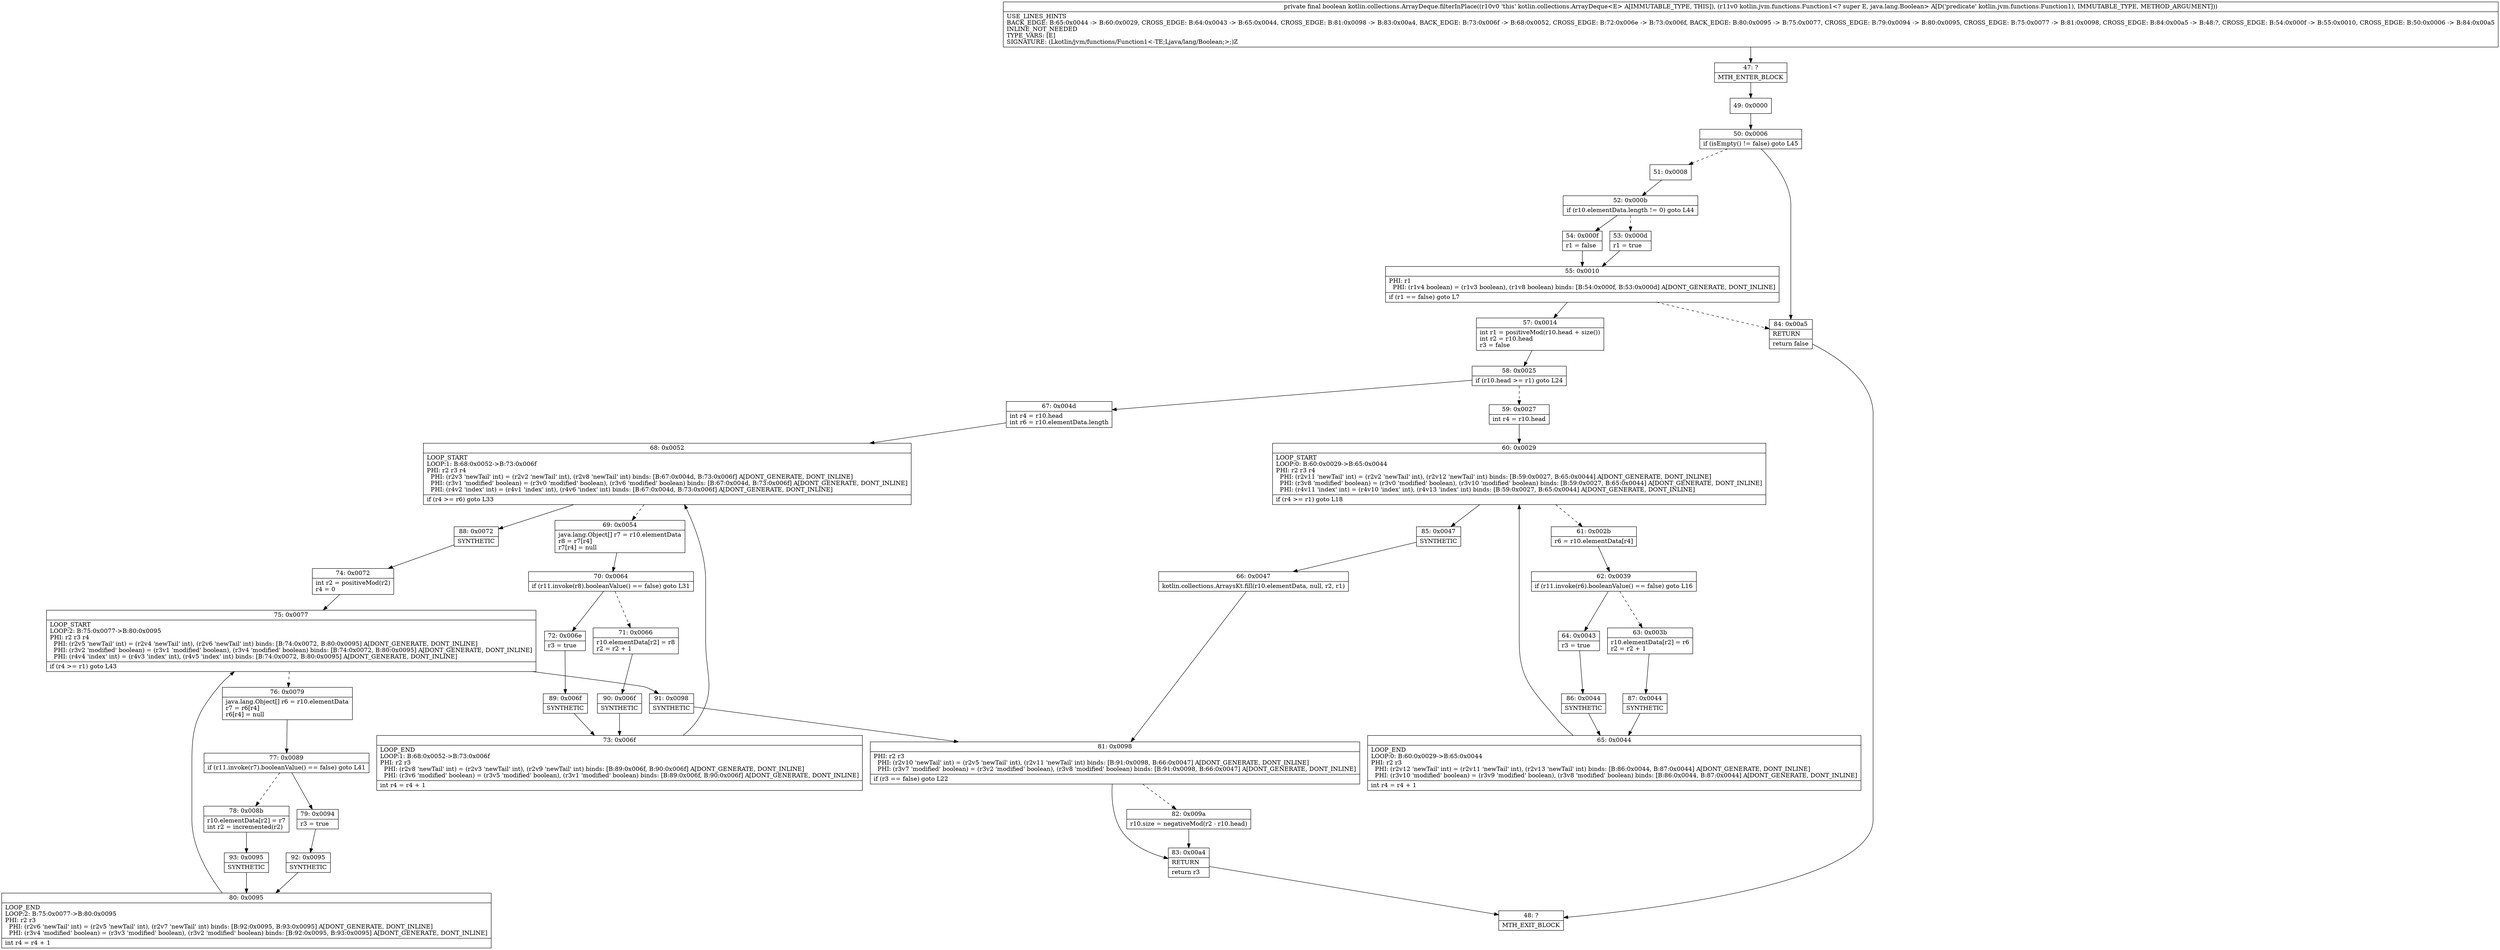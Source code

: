 digraph "CFG forkotlin.collections.ArrayDeque.filterInPlace(Lkotlin\/jvm\/functions\/Function1;)Z" {
Node_47 [shape=record,label="{47\:\ ?|MTH_ENTER_BLOCK\l}"];
Node_49 [shape=record,label="{49\:\ 0x0000}"];
Node_50 [shape=record,label="{50\:\ 0x0006|if (isEmpty() != false) goto L45\l}"];
Node_51 [shape=record,label="{51\:\ 0x0008}"];
Node_52 [shape=record,label="{52\:\ 0x000b|if (r10.elementData.length != 0) goto L44\l}"];
Node_53 [shape=record,label="{53\:\ 0x000d|r1 = true\l}"];
Node_55 [shape=record,label="{55\:\ 0x0010|PHI: r1 \l  PHI: (r1v4 boolean) = (r1v3 boolean), (r1v8 boolean) binds: [B:54:0x000f, B:53:0x000d] A[DONT_GENERATE, DONT_INLINE]\l|if (r1 == false) goto L7\l}"];
Node_57 [shape=record,label="{57\:\ 0x0014|int r1 = positiveMod(r10.head + size())\lint r2 = r10.head\lr3 = false\l}"];
Node_58 [shape=record,label="{58\:\ 0x0025|if (r10.head \>= r1) goto L24\l}"];
Node_59 [shape=record,label="{59\:\ 0x0027|int r4 = r10.head\l}"];
Node_60 [shape=record,label="{60\:\ 0x0029|LOOP_START\lLOOP:0: B:60:0x0029\-\>B:65:0x0044\lPHI: r2 r3 r4 \l  PHI: (r2v11 'newTail' int) = (r2v2 'newTail' int), (r2v12 'newTail' int) binds: [B:59:0x0027, B:65:0x0044] A[DONT_GENERATE, DONT_INLINE]\l  PHI: (r3v8 'modified' boolean) = (r3v0 'modified' boolean), (r3v10 'modified' boolean) binds: [B:59:0x0027, B:65:0x0044] A[DONT_GENERATE, DONT_INLINE]\l  PHI: (r4v11 'index' int) = (r4v10 'index' int), (r4v13 'index' int) binds: [B:59:0x0027, B:65:0x0044] A[DONT_GENERATE, DONT_INLINE]\l|if (r4 \>= r1) goto L18\l}"];
Node_61 [shape=record,label="{61\:\ 0x002b|r6 = r10.elementData[r4]\l}"];
Node_62 [shape=record,label="{62\:\ 0x0039|if (r11.invoke(r6).booleanValue() == false) goto L16\l}"];
Node_63 [shape=record,label="{63\:\ 0x003b|r10.elementData[r2] = r6\lr2 = r2 + 1\l}"];
Node_87 [shape=record,label="{87\:\ 0x0044|SYNTHETIC\l}"];
Node_65 [shape=record,label="{65\:\ 0x0044|LOOP_END\lLOOP:0: B:60:0x0029\-\>B:65:0x0044\lPHI: r2 r3 \l  PHI: (r2v12 'newTail' int) = (r2v11 'newTail' int), (r2v13 'newTail' int) binds: [B:86:0x0044, B:87:0x0044] A[DONT_GENERATE, DONT_INLINE]\l  PHI: (r3v10 'modified' boolean) = (r3v9 'modified' boolean), (r3v8 'modified' boolean) binds: [B:86:0x0044, B:87:0x0044] A[DONT_GENERATE, DONT_INLINE]\l|int r4 = r4 + 1\l}"];
Node_64 [shape=record,label="{64\:\ 0x0043|r3 = true\l}"];
Node_86 [shape=record,label="{86\:\ 0x0044|SYNTHETIC\l}"];
Node_85 [shape=record,label="{85\:\ 0x0047|SYNTHETIC\l}"];
Node_66 [shape=record,label="{66\:\ 0x0047|kotlin.collections.ArraysKt.fill(r10.elementData, null, r2, r1)\l}"];
Node_81 [shape=record,label="{81\:\ 0x0098|PHI: r2 r3 \l  PHI: (r2v10 'newTail' int) = (r2v5 'newTail' int), (r2v11 'newTail' int) binds: [B:91:0x0098, B:66:0x0047] A[DONT_GENERATE, DONT_INLINE]\l  PHI: (r3v7 'modified' boolean) = (r3v2 'modified' boolean), (r3v8 'modified' boolean) binds: [B:91:0x0098, B:66:0x0047] A[DONT_GENERATE, DONT_INLINE]\l|if (r3 == false) goto L22\l}"];
Node_82 [shape=record,label="{82\:\ 0x009a|r10.size = negativeMod(r2 \- r10.head)\l}"];
Node_83 [shape=record,label="{83\:\ 0x00a4|RETURN\l|return r3\l}"];
Node_48 [shape=record,label="{48\:\ ?|MTH_EXIT_BLOCK\l}"];
Node_67 [shape=record,label="{67\:\ 0x004d|int r4 = r10.head\lint r6 = r10.elementData.length\l}"];
Node_68 [shape=record,label="{68\:\ 0x0052|LOOP_START\lLOOP:1: B:68:0x0052\-\>B:73:0x006f\lPHI: r2 r3 r4 \l  PHI: (r2v3 'newTail' int) = (r2v2 'newTail' int), (r2v8 'newTail' int) binds: [B:67:0x004d, B:73:0x006f] A[DONT_GENERATE, DONT_INLINE]\l  PHI: (r3v1 'modified' boolean) = (r3v0 'modified' boolean), (r3v6 'modified' boolean) binds: [B:67:0x004d, B:73:0x006f] A[DONT_GENERATE, DONT_INLINE]\l  PHI: (r4v2 'index' int) = (r4v1 'index' int), (r4v6 'index' int) binds: [B:67:0x004d, B:73:0x006f] A[DONT_GENERATE, DONT_INLINE]\l|if (r4 \>= r6) goto L33\l}"];
Node_69 [shape=record,label="{69\:\ 0x0054|java.lang.Object[] r7 = r10.elementData\lr8 = r7[r4]\lr7[r4] = null\l}"];
Node_70 [shape=record,label="{70\:\ 0x0064|if (r11.invoke(r8).booleanValue() == false) goto L31\l}"];
Node_71 [shape=record,label="{71\:\ 0x0066|r10.elementData[r2] = r8\lr2 = r2 + 1\l}"];
Node_90 [shape=record,label="{90\:\ 0x006f|SYNTHETIC\l}"];
Node_73 [shape=record,label="{73\:\ 0x006f|LOOP_END\lLOOP:1: B:68:0x0052\-\>B:73:0x006f\lPHI: r2 r3 \l  PHI: (r2v8 'newTail' int) = (r2v3 'newTail' int), (r2v9 'newTail' int) binds: [B:89:0x006f, B:90:0x006f] A[DONT_GENERATE, DONT_INLINE]\l  PHI: (r3v6 'modified' boolean) = (r3v5 'modified' boolean), (r3v1 'modified' boolean) binds: [B:89:0x006f, B:90:0x006f] A[DONT_GENERATE, DONT_INLINE]\l|int r4 = r4 + 1\l}"];
Node_72 [shape=record,label="{72\:\ 0x006e|r3 = true\l}"];
Node_89 [shape=record,label="{89\:\ 0x006f|SYNTHETIC\l}"];
Node_88 [shape=record,label="{88\:\ 0x0072|SYNTHETIC\l}"];
Node_74 [shape=record,label="{74\:\ 0x0072|int r2 = positiveMod(r2)\lr4 = 0\l}"];
Node_75 [shape=record,label="{75\:\ 0x0077|LOOP_START\lLOOP:2: B:75:0x0077\-\>B:80:0x0095\lPHI: r2 r3 r4 \l  PHI: (r2v5 'newTail' int) = (r2v4 'newTail' int), (r2v6 'newTail' int) binds: [B:74:0x0072, B:80:0x0095] A[DONT_GENERATE, DONT_INLINE]\l  PHI: (r3v2 'modified' boolean) = (r3v1 'modified' boolean), (r3v4 'modified' boolean) binds: [B:74:0x0072, B:80:0x0095] A[DONT_GENERATE, DONT_INLINE]\l  PHI: (r4v4 'index' int) = (r4v3 'index' int), (r4v5 'index' int) binds: [B:74:0x0072, B:80:0x0095] A[DONT_GENERATE, DONT_INLINE]\l|if (r4 \>= r1) goto L43\l}"];
Node_76 [shape=record,label="{76\:\ 0x0079|java.lang.Object[] r6 = r10.elementData\lr7 = r6[r4]\lr6[r4] = null\l}"];
Node_77 [shape=record,label="{77\:\ 0x0089|if (r11.invoke(r7).booleanValue() == false) goto L41\l}"];
Node_78 [shape=record,label="{78\:\ 0x008b|r10.elementData[r2] = r7\lint r2 = incremented(r2)\l}"];
Node_93 [shape=record,label="{93\:\ 0x0095|SYNTHETIC\l}"];
Node_80 [shape=record,label="{80\:\ 0x0095|LOOP_END\lLOOP:2: B:75:0x0077\-\>B:80:0x0095\lPHI: r2 r3 \l  PHI: (r2v6 'newTail' int) = (r2v5 'newTail' int), (r2v7 'newTail' int) binds: [B:92:0x0095, B:93:0x0095] A[DONT_GENERATE, DONT_INLINE]\l  PHI: (r3v4 'modified' boolean) = (r3v3 'modified' boolean), (r3v2 'modified' boolean) binds: [B:92:0x0095, B:93:0x0095] A[DONT_GENERATE, DONT_INLINE]\l|int r4 = r4 + 1\l}"];
Node_79 [shape=record,label="{79\:\ 0x0094|r3 = true\l}"];
Node_92 [shape=record,label="{92\:\ 0x0095|SYNTHETIC\l}"];
Node_91 [shape=record,label="{91\:\ 0x0098|SYNTHETIC\l}"];
Node_54 [shape=record,label="{54\:\ 0x000f|r1 = false\l}"];
Node_84 [shape=record,label="{84\:\ 0x00a5|RETURN\l|return false\l}"];
MethodNode[shape=record,label="{private final boolean kotlin.collections.ArrayDeque.filterInPlace((r10v0 'this' kotlin.collections.ArrayDeque\<E\> A[IMMUTABLE_TYPE, THIS]), (r11v0 kotlin.jvm.functions.Function1\<? super E, java.lang.Boolean\> A[D('predicate' kotlin.jvm.functions.Function1), IMMUTABLE_TYPE, METHOD_ARGUMENT]))  | USE_LINES_HINTS\lBACK_EDGE: B:65:0x0044 \-\> B:60:0x0029, CROSS_EDGE: B:64:0x0043 \-\> B:65:0x0044, CROSS_EDGE: B:81:0x0098 \-\> B:83:0x00a4, BACK_EDGE: B:73:0x006f \-\> B:68:0x0052, CROSS_EDGE: B:72:0x006e \-\> B:73:0x006f, BACK_EDGE: B:80:0x0095 \-\> B:75:0x0077, CROSS_EDGE: B:79:0x0094 \-\> B:80:0x0095, CROSS_EDGE: B:75:0x0077 \-\> B:81:0x0098, CROSS_EDGE: B:84:0x00a5 \-\> B:48:?, CROSS_EDGE: B:54:0x000f \-\> B:55:0x0010, CROSS_EDGE: B:50:0x0006 \-\> B:84:0x00a5\lINLINE_NOT_NEEDED\lTYPE_VARS: [E]\lSIGNATURE: (Lkotlin\/jvm\/functions\/Function1\<\-TE;Ljava\/lang\/Boolean;\>;)Z\l}"];
MethodNode -> Node_47;Node_47 -> Node_49;
Node_49 -> Node_50;
Node_50 -> Node_51[style=dashed];
Node_50 -> Node_84;
Node_51 -> Node_52;
Node_52 -> Node_53[style=dashed];
Node_52 -> Node_54;
Node_53 -> Node_55;
Node_55 -> Node_57;
Node_55 -> Node_84[style=dashed];
Node_57 -> Node_58;
Node_58 -> Node_59[style=dashed];
Node_58 -> Node_67;
Node_59 -> Node_60;
Node_60 -> Node_61[style=dashed];
Node_60 -> Node_85;
Node_61 -> Node_62;
Node_62 -> Node_63[style=dashed];
Node_62 -> Node_64;
Node_63 -> Node_87;
Node_87 -> Node_65;
Node_65 -> Node_60;
Node_64 -> Node_86;
Node_86 -> Node_65;
Node_85 -> Node_66;
Node_66 -> Node_81;
Node_81 -> Node_82[style=dashed];
Node_81 -> Node_83;
Node_82 -> Node_83;
Node_83 -> Node_48;
Node_67 -> Node_68;
Node_68 -> Node_69[style=dashed];
Node_68 -> Node_88;
Node_69 -> Node_70;
Node_70 -> Node_71[style=dashed];
Node_70 -> Node_72;
Node_71 -> Node_90;
Node_90 -> Node_73;
Node_73 -> Node_68;
Node_72 -> Node_89;
Node_89 -> Node_73;
Node_88 -> Node_74;
Node_74 -> Node_75;
Node_75 -> Node_76[style=dashed];
Node_75 -> Node_91;
Node_76 -> Node_77;
Node_77 -> Node_78[style=dashed];
Node_77 -> Node_79;
Node_78 -> Node_93;
Node_93 -> Node_80;
Node_80 -> Node_75;
Node_79 -> Node_92;
Node_92 -> Node_80;
Node_91 -> Node_81;
Node_54 -> Node_55;
Node_84 -> Node_48;
}

